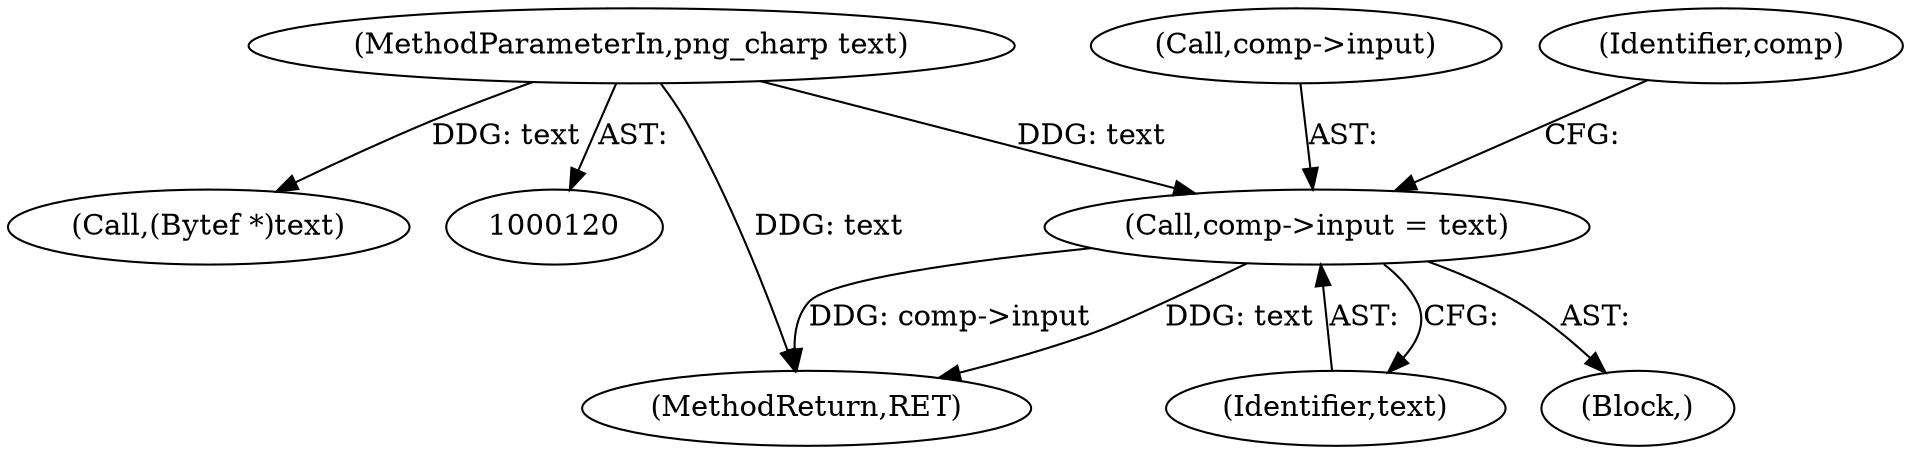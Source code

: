digraph "0_Chrome_7f3d85b096f66870a15b37c2f40b219b2e292693_30@pointer" {
"1000158" [label="(Call,comp->input = text)"];
"1000122" [label="(MethodParameterIn,png_charp text)"];
"1000162" [label="(Identifier,text)"];
"1000634" [label="(MethodReturn,RET)"];
"1000159" [label="(Call,comp->input)"];
"1000165" [label="(Identifier,comp)"];
"1000158" [label="(Call,comp->input = text)"];
"1000201" [label="(Call,(Bytef *)text)"];
"1000122" [label="(MethodParameterIn,png_charp text)"];
"1000157" [label="(Block,)"];
"1000158" -> "1000157"  [label="AST: "];
"1000158" -> "1000162"  [label="CFG: "];
"1000159" -> "1000158"  [label="AST: "];
"1000162" -> "1000158"  [label="AST: "];
"1000165" -> "1000158"  [label="CFG: "];
"1000158" -> "1000634"  [label="DDG: comp->input"];
"1000158" -> "1000634"  [label="DDG: text"];
"1000122" -> "1000158"  [label="DDG: text"];
"1000122" -> "1000120"  [label="AST: "];
"1000122" -> "1000634"  [label="DDG: text"];
"1000122" -> "1000201"  [label="DDG: text"];
}
